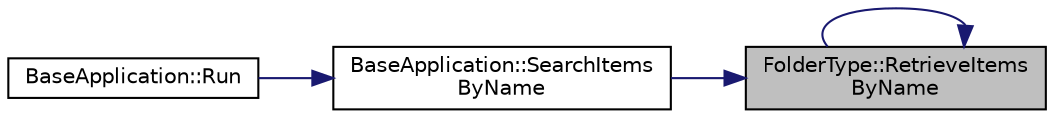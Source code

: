 digraph "FolderType::RetrieveItemsByName"
{
 // LATEX_PDF_SIZE
  edge [fontname="Helvetica",fontsize="10",labelfontname="Helvetica",labelfontsize="10"];
  node [fontname="Helvetica",fontsize="10",shape=record];
  rankdir="RL";
  Node196 [label="FolderType::RetrieveItems\lByName",height=0.2,width=0.4,color="black", fillcolor="grey75", style="filled", fontcolor="black",tooltip=" "];
  Node196 -> Node197 [dir="back",color="midnightblue",fontsize="10",style="solid",fontname="Helvetica"];
  Node197 [label="BaseApplication::SearchItems\lByName",height=0.2,width=0.4,color="black", fillcolor="white", style="filled",URL="$class_base_application.html#a151a0f325cc865e21364723891f82a7a",tooltip="Retrieve and Display all Items that contain the keword in all child path."];
  Node197 -> Node198 [dir="back",color="midnightblue",fontsize="10",style="solid",fontname="Helvetica"];
  Node198 [label="BaseApplication::Run",height=0.2,width=0.4,color="black", fillcolor="white", style="filled",URL="$class_base_application.html#a8f2ce8add401a3b537f041df9f7ef978",tooltip="Program driver."];
  Node196 -> Node196 [dir="back",color="midnightblue",fontsize="10",style="solid",fontname="Helvetica"];
}
